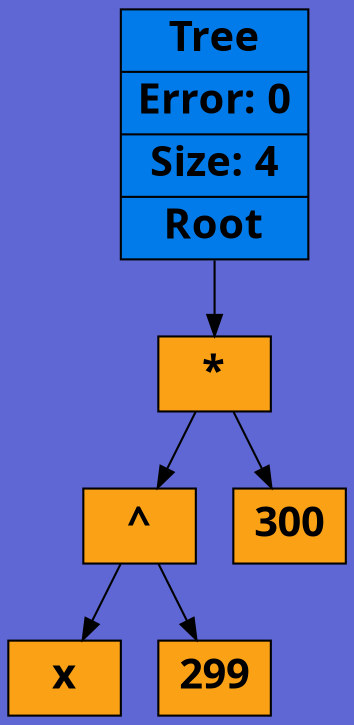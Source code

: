 digraph
{
rankdir = TB;
node[shape = record, color = "#000000", fontname = "Sans Bold Not-Rotated", fontsize = 20];
bgcolor = "#5e67d4";
TREE[rank = "min", style = "filled", fillcolor = "#007be9", label = "{Tree|Error: 0|Size: 4|<root>Root}"];
NODE_13[style = "filled", fillcolor = "#faa116", label = "{*}"];
NODE_11[style = "filled", fillcolor = "#faa116", label = "{^}"];
NODE_10[style = "filled", fillcolor = "#faa116", label = "{x}"];
NODE_9[style = "filled", fillcolor = "#faa116", label = "{299}"];
NODE_6[style = "filled", fillcolor = "#faa116", label = "{300}"];
NODE_13:left->NODE_11;
NODE_13:right->NODE_6;
NODE_11:left->NODE_10;
NODE_11:right->NODE_9;

TREE:root->NODE_13
}
